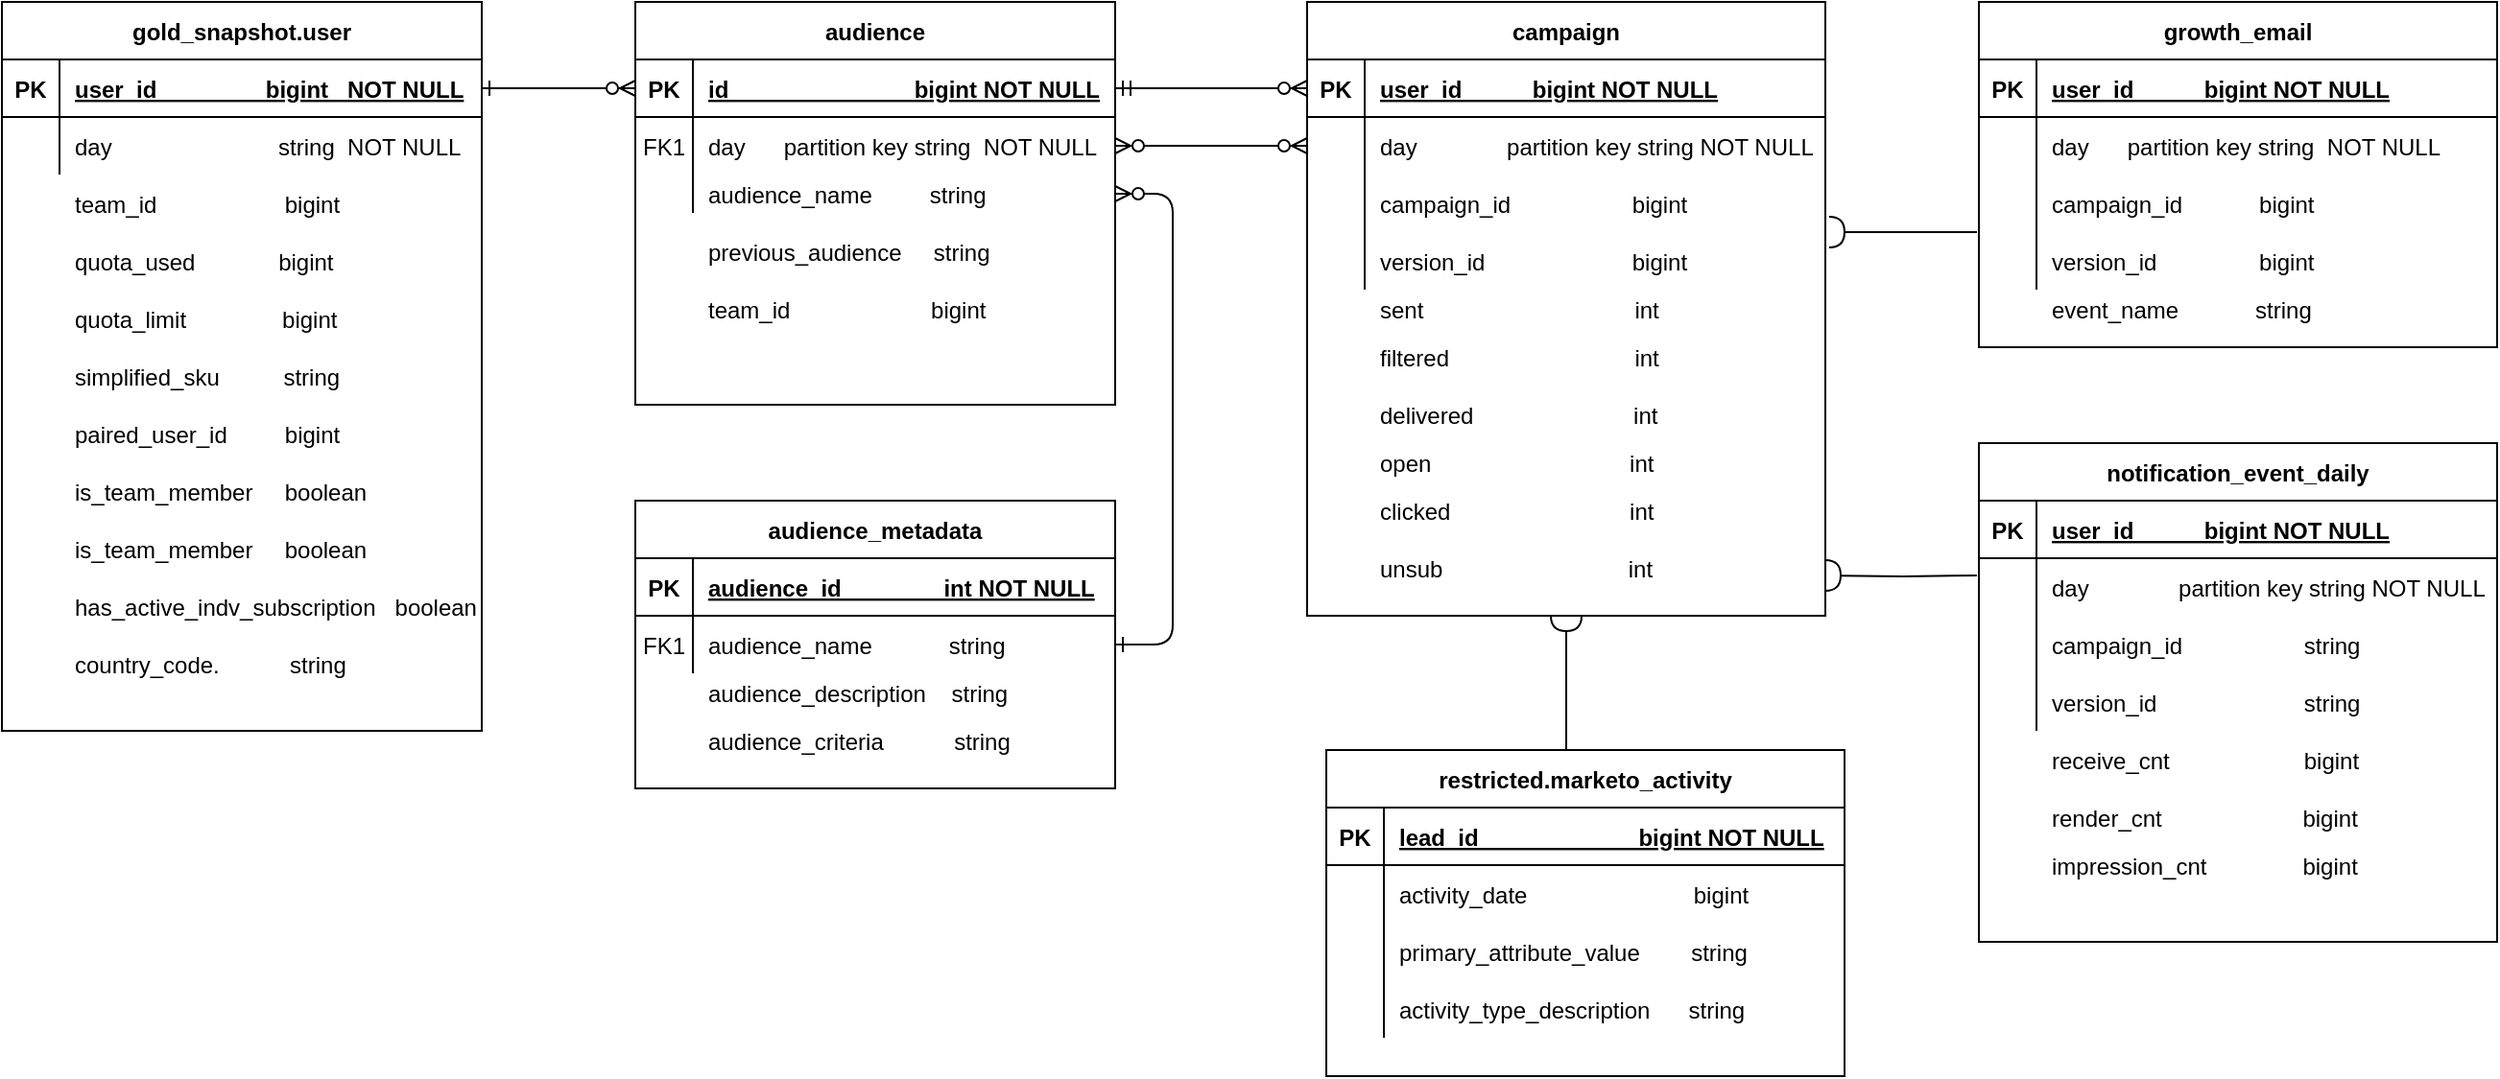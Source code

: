 <mxfile version="13.6.4" type="github">
  <diagram id="R2lEEEUBdFMjLlhIrx00" name="Page-1">
    <mxGraphModel dx="1077" dy="640" grid="1" gridSize="10" guides="1" tooltips="1" connect="1" arrows="1" fold="1" page="1" pageScale="1" pageWidth="1654" pageHeight="1169" math="0" shadow="0" extFonts="Permanent Marker^https://fonts.googleapis.com/css?family=Permanent+Marker">
      <root>
        <mxCell id="0" />
        <mxCell id="1" parent="0" />
        <mxCell id="C-vyLk0tnHw3VtMMgP7b-1" value="" style="edgeStyle=entityRelationEdgeStyle;endArrow=ERzeroToMany;startArrow=ERone;endFill=1;startFill=0;entryX=0;entryY=0.5;entryDx=0;entryDy=0;" parent="1" source="C-vyLk0tnHw3VtMMgP7b-24" target="C-vyLk0tnHw3VtMMgP7b-3" edge="1">
          <mxGeometry width="100" height="100" relative="1" as="geometry">
            <mxPoint x="340" y="720" as="sourcePoint" />
            <mxPoint x="440" y="620" as="targetPoint" />
          </mxGeometry>
        </mxCell>
        <mxCell id="C-vyLk0tnHw3VtMMgP7b-2" value="audience" style="shape=table;startSize=30;container=1;collapsible=1;childLayout=tableLayout;fixedRows=1;rowLines=0;fontStyle=1;align=center;resizeLast=1;" parent="1" vertex="1">
          <mxGeometry x="450" y="120" width="250" height="210" as="geometry" />
        </mxCell>
        <mxCell id="C-vyLk0tnHw3VtMMgP7b-3" value="" style="shape=partialRectangle;collapsible=0;dropTarget=0;pointerEvents=0;fillColor=none;points=[[0,0.5],[1,0.5]];portConstraint=eastwest;top=0;left=0;right=0;bottom=1;" parent="C-vyLk0tnHw3VtMMgP7b-2" vertex="1">
          <mxGeometry y="30" width="250" height="30" as="geometry" />
        </mxCell>
        <mxCell id="C-vyLk0tnHw3VtMMgP7b-4" value="PK" style="shape=partialRectangle;overflow=hidden;connectable=0;fillColor=none;top=0;left=0;bottom=0;right=0;fontStyle=1;" parent="C-vyLk0tnHw3VtMMgP7b-3" vertex="1">
          <mxGeometry width="30" height="30" as="geometry" />
        </mxCell>
        <mxCell id="C-vyLk0tnHw3VtMMgP7b-5" value="id                             bigint NOT NULL" style="shape=partialRectangle;overflow=hidden;connectable=0;fillColor=none;top=0;left=0;bottom=0;right=0;align=left;spacingLeft=6;fontStyle=5;" parent="C-vyLk0tnHw3VtMMgP7b-3" vertex="1">
          <mxGeometry x="30" width="220" height="30" as="geometry" />
        </mxCell>
        <mxCell id="C-vyLk0tnHw3VtMMgP7b-6" value="" style="shape=partialRectangle;collapsible=0;dropTarget=0;pointerEvents=0;fillColor=none;points=[[0,0.5],[1,0.5]];portConstraint=eastwest;top=0;left=0;right=0;bottom=0;" parent="C-vyLk0tnHw3VtMMgP7b-2" vertex="1">
          <mxGeometry y="60" width="250" height="30" as="geometry" />
        </mxCell>
        <mxCell id="C-vyLk0tnHw3VtMMgP7b-7" value="FK1" style="shape=partialRectangle;overflow=hidden;connectable=0;fillColor=none;top=0;left=0;bottom=0;right=0;" parent="C-vyLk0tnHw3VtMMgP7b-6" vertex="1">
          <mxGeometry width="30" height="30" as="geometry" />
        </mxCell>
        <mxCell id="C-vyLk0tnHw3VtMMgP7b-8" value="" style="shape=partialRectangle;overflow=hidden;connectable=0;fillColor=none;top=0;left=0;bottom=0;right=0;align=left;spacingLeft=6;" parent="C-vyLk0tnHw3VtMMgP7b-6" vertex="1">
          <mxGeometry x="30" width="220" height="30" as="geometry" />
        </mxCell>
        <mxCell id="C-vyLk0tnHw3VtMMgP7b-9" value="" style="shape=partialRectangle;collapsible=0;dropTarget=0;pointerEvents=0;fillColor=none;points=[[0,0.5],[1,0.5]];portConstraint=eastwest;top=0;left=0;right=0;bottom=0;" parent="C-vyLk0tnHw3VtMMgP7b-2" vertex="1">
          <mxGeometry y="90" width="250" height="20" as="geometry" />
        </mxCell>
        <mxCell id="C-vyLk0tnHw3VtMMgP7b-10" value="" style="shape=partialRectangle;overflow=hidden;connectable=0;fillColor=none;top=0;left=0;bottom=0;right=0;" parent="C-vyLk0tnHw3VtMMgP7b-9" vertex="1">
          <mxGeometry width="30" height="20" as="geometry" />
        </mxCell>
        <mxCell id="C-vyLk0tnHw3VtMMgP7b-11" value="audience_name         string" style="shape=partialRectangle;overflow=hidden;connectable=0;fillColor=none;top=0;left=0;bottom=0;right=0;align=left;spacingLeft=6;" parent="C-vyLk0tnHw3VtMMgP7b-9" vertex="1">
          <mxGeometry x="30" width="220" height="20" as="geometry" />
        </mxCell>
        <mxCell id="C-vyLk0tnHw3VtMMgP7b-23" value="gold_snapshot.user" style="shape=table;startSize=30;container=1;collapsible=1;childLayout=tableLayout;fixedRows=1;rowLines=0;fontStyle=1;align=center;resizeLast=1;" parent="1" vertex="1">
          <mxGeometry x="120" y="120" width="250" height="380" as="geometry" />
        </mxCell>
        <mxCell id="C-vyLk0tnHw3VtMMgP7b-24" value="" style="shape=partialRectangle;collapsible=0;dropTarget=0;pointerEvents=0;fillColor=none;points=[[0,0.5],[1,0.5]];portConstraint=eastwest;top=0;left=0;right=0;bottom=1;" parent="C-vyLk0tnHw3VtMMgP7b-23" vertex="1">
          <mxGeometry y="30" width="250" height="30" as="geometry" />
        </mxCell>
        <mxCell id="C-vyLk0tnHw3VtMMgP7b-25" value="PK" style="shape=partialRectangle;overflow=hidden;connectable=0;fillColor=none;top=0;left=0;bottom=0;right=0;fontStyle=1;" parent="C-vyLk0tnHw3VtMMgP7b-24" vertex="1">
          <mxGeometry width="30" height="30" as="geometry" />
        </mxCell>
        <mxCell id="C-vyLk0tnHw3VtMMgP7b-26" value="user_id                 bigint   NOT NULL" style="shape=partialRectangle;overflow=hidden;connectable=0;fillColor=none;top=0;left=0;bottom=0;right=0;align=left;spacingLeft=6;fontStyle=5;" parent="C-vyLk0tnHw3VtMMgP7b-24" vertex="1">
          <mxGeometry x="30" width="220" height="30" as="geometry" />
        </mxCell>
        <mxCell id="C-vyLk0tnHw3VtMMgP7b-27" value="" style="shape=partialRectangle;collapsible=0;dropTarget=0;pointerEvents=0;fillColor=none;points=[[0,0.5],[1,0.5]];portConstraint=eastwest;top=0;left=0;right=0;bottom=0;" parent="C-vyLk0tnHw3VtMMgP7b-23" vertex="1">
          <mxGeometry y="60" width="250" height="30" as="geometry" />
        </mxCell>
        <mxCell id="C-vyLk0tnHw3VtMMgP7b-28" value="" style="shape=partialRectangle;overflow=hidden;connectable=0;fillColor=none;top=0;left=0;bottom=0;right=0;" parent="C-vyLk0tnHw3VtMMgP7b-27" vertex="1">
          <mxGeometry width="30" height="30" as="geometry" />
        </mxCell>
        <mxCell id="C-vyLk0tnHw3VtMMgP7b-29" value="day                          string  NOT NULL" style="shape=partialRectangle;overflow=hidden;connectable=0;fillColor=none;top=0;left=0;bottom=0;right=0;align=left;spacingLeft=6;" parent="C-vyLk0tnHw3VtMMgP7b-27" vertex="1">
          <mxGeometry x="30" width="220" height="30" as="geometry" />
        </mxCell>
        <mxCell id="fZHdx7ZM3xfZUQqLPSBt-45" value="team_id                    bigint" style="shape=partialRectangle;overflow=hidden;connectable=0;fillColor=none;top=0;left=0;bottom=0;right=0;align=left;spacingLeft=6;" vertex="1" parent="1">
          <mxGeometry x="150" y="210" width="220" height="30" as="geometry" />
        </mxCell>
        <mxCell id="fZHdx7ZM3xfZUQqLPSBt-47" value="quota_limit               bigint" style="shape=partialRectangle;overflow=hidden;connectable=0;fillColor=none;top=0;left=0;bottom=0;right=0;align=left;spacingLeft=6;" vertex="1" parent="1">
          <mxGeometry x="150" y="270" width="220" height="30" as="geometry" />
        </mxCell>
        <mxCell id="fZHdx7ZM3xfZUQqLPSBt-48" value="quota_used             bigint" style="shape=partialRectangle;overflow=hidden;connectable=0;fillColor=none;top=0;left=0;bottom=0;right=0;align=left;spacingLeft=6;" vertex="1" parent="1">
          <mxGeometry x="150" y="240" width="220" height="30" as="geometry" />
        </mxCell>
        <mxCell id="fZHdx7ZM3xfZUQqLPSBt-49" value="simplified_sku          string" style="shape=partialRectangle;overflow=hidden;connectable=0;fillColor=none;top=0;left=0;bottom=0;right=0;align=left;spacingLeft=6;" vertex="1" parent="1">
          <mxGeometry x="150" y="300" width="220" height="30" as="geometry" />
        </mxCell>
        <mxCell id="fZHdx7ZM3xfZUQqLPSBt-50" value="paired_user_id         bigint" style="shape=partialRectangle;overflow=hidden;connectable=0;fillColor=none;top=0;left=0;bottom=0;right=0;align=left;spacingLeft=6;" vertex="1" parent="1">
          <mxGeometry x="150" y="330" width="220" height="30" as="geometry" />
        </mxCell>
        <mxCell id="fZHdx7ZM3xfZUQqLPSBt-51" value="is_team_member     boolean" style="shape=partialRectangle;overflow=hidden;connectable=0;fillColor=none;top=0;left=0;bottom=0;right=0;align=left;spacingLeft=6;" vertex="1" parent="1">
          <mxGeometry x="150" y="360" width="220" height="30" as="geometry" />
        </mxCell>
        <mxCell id="fZHdx7ZM3xfZUQqLPSBt-52" value="is_team_member     boolean" style="shape=partialRectangle;overflow=hidden;connectable=0;fillColor=none;top=0;left=0;bottom=0;right=0;align=left;spacingLeft=6;" vertex="1" parent="1">
          <mxGeometry x="150" y="390" width="220" height="30" as="geometry" />
        </mxCell>
        <mxCell id="fZHdx7ZM3xfZUQqLPSBt-53" value="has_active_indv_subscription   boolean" style="shape=partialRectangle;overflow=hidden;connectable=0;fillColor=none;top=0;left=0;bottom=0;right=0;align=left;spacingLeft=6;" vertex="1" parent="1">
          <mxGeometry x="150" y="420" width="220" height="30" as="geometry" />
        </mxCell>
        <mxCell id="fZHdx7ZM3xfZUQqLPSBt-55" value="country_code.           string" style="shape=partialRectangle;overflow=hidden;connectable=0;fillColor=none;top=0;left=0;bottom=0;right=0;align=left;spacingLeft=6;" vertex="1" parent="1">
          <mxGeometry x="150" y="450" width="220" height="30" as="geometry" />
        </mxCell>
        <mxCell id="fZHdx7ZM3xfZUQqLPSBt-58" value="day      partition key string  NOT NULL" style="shape=partialRectangle;overflow=hidden;connectable=0;fillColor=none;top=0;left=0;bottom=0;right=0;align=left;spacingLeft=6;" vertex="1" parent="1">
          <mxGeometry x="480" y="180" width="220" height="30" as="geometry" />
        </mxCell>
        <mxCell id="fZHdx7ZM3xfZUQqLPSBt-59" value="previous_audience     string" style="shape=partialRectangle;overflow=hidden;connectable=0;fillColor=none;top=0;left=0;bottom=0;right=0;align=left;spacingLeft=6;" vertex="1" parent="1">
          <mxGeometry x="480" y="240" width="220" height="20" as="geometry" />
        </mxCell>
        <mxCell id="fZHdx7ZM3xfZUQqLPSBt-60" value="team_id                      bigint" style="shape=partialRectangle;overflow=hidden;connectable=0;fillColor=none;top=0;left=0;bottom=0;right=0;align=left;spacingLeft=6;" vertex="1" parent="1">
          <mxGeometry x="480" y="265" width="220" height="30" as="geometry" />
        </mxCell>
        <mxCell id="fZHdx7ZM3xfZUQqLPSBt-61" value="audience_description    string" style="shape=partialRectangle;overflow=hidden;connectable=0;fillColor=none;top=0;left=0;bottom=0;right=0;align=left;spacingLeft=6;" vertex="1" parent="1">
          <mxGeometry x="480" y="470" width="220" height="20" as="geometry" />
        </mxCell>
        <mxCell id="fZHdx7ZM3xfZUQqLPSBt-62" value="audience_criteria           string" style="shape=partialRectangle;overflow=hidden;connectable=0;fillColor=none;top=0;left=0;bottom=0;right=0;align=left;spacingLeft=6;" vertex="1" parent="1">
          <mxGeometry x="480" y="490" width="220" height="30" as="geometry" />
        </mxCell>
        <mxCell id="fZHdx7ZM3xfZUQqLPSBt-64" value="" style="edgeStyle=entityRelationEdgeStyle;fontSize=12;html=1;endArrow=ERone;startArrow=ERzeroToMany;exitX=1;exitY=0.5;exitDx=0;exitDy=0;endFill=0;" edge="1" parent="1" source="C-vyLk0tnHw3VtMMgP7b-9" target="C-vyLk0tnHw3VtMMgP7b-20">
          <mxGeometry width="100" height="100" relative="1" as="geometry">
            <mxPoint x="700" y="250" as="sourcePoint" />
            <mxPoint x="760" y="390" as="targetPoint" />
          </mxGeometry>
        </mxCell>
        <mxCell id="C-vyLk0tnHw3VtMMgP7b-13" value="audience_metadata" style="shape=table;startSize=30;container=1;collapsible=1;childLayout=tableLayout;fixedRows=1;rowLines=0;fontStyle=1;align=center;resizeLast=1;" parent="1" vertex="1">
          <mxGeometry x="450" y="380" width="250" height="150" as="geometry" />
        </mxCell>
        <mxCell id="C-vyLk0tnHw3VtMMgP7b-14" value="" style="shape=partialRectangle;collapsible=0;dropTarget=0;pointerEvents=0;fillColor=none;points=[[0,0.5],[1,0.5]];portConstraint=eastwest;top=0;left=0;right=0;bottom=1;" parent="C-vyLk0tnHw3VtMMgP7b-13" vertex="1">
          <mxGeometry y="30" width="250" height="30" as="geometry" />
        </mxCell>
        <mxCell id="C-vyLk0tnHw3VtMMgP7b-15" value="PK" style="shape=partialRectangle;overflow=hidden;connectable=0;fillColor=none;top=0;left=0;bottom=0;right=0;fontStyle=1;" parent="C-vyLk0tnHw3VtMMgP7b-14" vertex="1">
          <mxGeometry width="30" height="30" as="geometry" />
        </mxCell>
        <mxCell id="C-vyLk0tnHw3VtMMgP7b-16" value="audience_id                int NOT NULL " style="shape=partialRectangle;overflow=hidden;connectable=0;fillColor=none;top=0;left=0;bottom=0;right=0;align=left;spacingLeft=6;fontStyle=5;" parent="C-vyLk0tnHw3VtMMgP7b-14" vertex="1">
          <mxGeometry x="30" width="220" height="30" as="geometry" />
        </mxCell>
        <mxCell id="C-vyLk0tnHw3VtMMgP7b-20" value="" style="shape=partialRectangle;collapsible=0;dropTarget=0;pointerEvents=0;fillColor=none;points=[[0,0.5],[1,0.5]];portConstraint=eastwest;top=0;left=0;right=0;bottom=0;" parent="C-vyLk0tnHw3VtMMgP7b-13" vertex="1">
          <mxGeometry y="60" width="250" height="30" as="geometry" />
        </mxCell>
        <mxCell id="C-vyLk0tnHw3VtMMgP7b-21" value="FK1" style="shape=partialRectangle;overflow=hidden;connectable=0;fillColor=none;top=0;left=0;bottom=0;right=0;" parent="C-vyLk0tnHw3VtMMgP7b-20" vertex="1">
          <mxGeometry width="30" height="30" as="geometry" />
        </mxCell>
        <mxCell id="C-vyLk0tnHw3VtMMgP7b-22" value="audience_name            string" style="shape=partialRectangle;overflow=hidden;connectable=0;fillColor=none;top=0;left=0;bottom=0;right=0;align=left;spacingLeft=6;" parent="C-vyLk0tnHw3VtMMgP7b-20" vertex="1">
          <mxGeometry x="30" width="220" height="30" as="geometry" />
        </mxCell>
        <mxCell id="fZHdx7ZM3xfZUQqLPSBt-66" value="day      partition key string  NOT NULL" style="shape=partialRectangle;overflow=hidden;connectable=0;fillColor=none;top=0;left=0;bottom=0;right=0;align=left;spacingLeft=6;" vertex="1" parent="1">
          <mxGeometry x="1180" y="180" width="220" height="30" as="geometry" />
        </mxCell>
        <mxCell id="fZHdx7ZM3xfZUQqLPSBt-68" value="event_name            string" style="shape=partialRectangle;overflow=hidden;connectable=0;fillColor=none;top=0;left=0;bottom=0;right=0;align=left;spacingLeft=6;" vertex="1" parent="1">
          <mxGeometry x="1180" y="265" width="220" height="30" as="geometry" />
        </mxCell>
        <mxCell id="fZHdx7ZM3xfZUQqLPSBt-128" style="edgeStyle=orthogonalEdgeStyle;rounded=0;orthogonalLoop=1;jettySize=auto;html=1;endArrow=none;endFill=0;startArrow=halfCircle;startFill=0;" edge="1" parent="1">
          <mxGeometry relative="1" as="geometry">
            <mxPoint x="1072" y="240" as="sourcePoint" />
            <mxPoint x="1149" y="240" as="targetPoint" />
          </mxGeometry>
        </mxCell>
        <mxCell id="fZHdx7ZM3xfZUQqLPSBt-2" value="growth_email" style="shape=table;startSize=30;container=1;collapsible=1;childLayout=tableLayout;fixedRows=1;rowLines=0;fontStyle=1;align=center;resizeLast=1;" vertex="1" parent="1">
          <mxGeometry x="1150" y="120" width="270" height="180" as="geometry" />
        </mxCell>
        <mxCell id="fZHdx7ZM3xfZUQqLPSBt-3" value="" style="shape=partialRectangle;collapsible=0;dropTarget=0;pointerEvents=0;fillColor=none;top=0;left=0;bottom=1;right=0;points=[[0,0.5],[1,0.5]];portConstraint=eastwest;" vertex="1" parent="fZHdx7ZM3xfZUQqLPSBt-2">
          <mxGeometry y="30" width="270" height="30" as="geometry" />
        </mxCell>
        <mxCell id="fZHdx7ZM3xfZUQqLPSBt-4" value="PK" style="shape=partialRectangle;connectable=0;fillColor=none;top=0;left=0;bottom=0;right=0;fontStyle=1;overflow=hidden;" vertex="1" parent="fZHdx7ZM3xfZUQqLPSBt-3">
          <mxGeometry width="30" height="30" as="geometry" />
        </mxCell>
        <mxCell id="fZHdx7ZM3xfZUQqLPSBt-5" value="user_id           bigint NOT NULL" style="shape=partialRectangle;connectable=0;fillColor=none;top=0;left=0;bottom=0;right=0;align=left;spacingLeft=6;fontStyle=5;overflow=hidden;" vertex="1" parent="fZHdx7ZM3xfZUQqLPSBt-3">
          <mxGeometry x="30" width="240" height="30" as="geometry" />
        </mxCell>
        <mxCell id="fZHdx7ZM3xfZUQqLPSBt-9" value="" style="shape=partialRectangle;collapsible=0;dropTarget=0;pointerEvents=0;fillColor=none;top=0;left=0;bottom=0;right=0;points=[[0,0.5],[1,0.5]];portConstraint=eastwest;" vertex="1" parent="fZHdx7ZM3xfZUQqLPSBt-2">
          <mxGeometry y="60" width="270" height="30" as="geometry" />
        </mxCell>
        <mxCell id="fZHdx7ZM3xfZUQqLPSBt-10" value="" style="shape=partialRectangle;connectable=0;fillColor=none;top=0;left=0;bottom=0;right=0;editable=1;overflow=hidden;" vertex="1" parent="fZHdx7ZM3xfZUQqLPSBt-9">
          <mxGeometry width="30" height="30" as="geometry" />
        </mxCell>
        <mxCell id="fZHdx7ZM3xfZUQqLPSBt-11" value="" style="shape=partialRectangle;connectable=0;fillColor=none;top=0;left=0;bottom=0;right=0;align=left;spacingLeft=6;overflow=hidden;" vertex="1" parent="fZHdx7ZM3xfZUQqLPSBt-9">
          <mxGeometry x="30" width="240" height="30" as="geometry" />
        </mxCell>
        <mxCell id="fZHdx7ZM3xfZUQqLPSBt-12" value="" style="shape=partialRectangle;collapsible=0;dropTarget=0;pointerEvents=0;fillColor=none;top=0;left=0;bottom=0;right=0;points=[[0,0.5],[1,0.5]];portConstraint=eastwest;" vertex="1" parent="fZHdx7ZM3xfZUQqLPSBt-2">
          <mxGeometry y="90" width="270" height="30" as="geometry" />
        </mxCell>
        <mxCell id="fZHdx7ZM3xfZUQqLPSBt-13" value="" style="shape=partialRectangle;connectable=0;fillColor=none;top=0;left=0;bottom=0;right=0;editable=1;overflow=hidden;" vertex="1" parent="fZHdx7ZM3xfZUQqLPSBt-12">
          <mxGeometry width="30" height="30" as="geometry" />
        </mxCell>
        <mxCell id="fZHdx7ZM3xfZUQqLPSBt-14" value="campaign_id            bigint" style="shape=partialRectangle;connectable=0;fillColor=none;top=0;left=0;bottom=0;right=0;align=left;spacingLeft=6;overflow=hidden;" vertex="1" parent="fZHdx7ZM3xfZUQqLPSBt-12">
          <mxGeometry x="30" width="240" height="30" as="geometry" />
        </mxCell>
        <mxCell id="fZHdx7ZM3xfZUQqLPSBt-6" value="" style="shape=partialRectangle;collapsible=0;dropTarget=0;pointerEvents=0;fillColor=none;top=0;left=0;bottom=0;right=0;points=[[0,0.5],[1,0.5]];portConstraint=eastwest;" vertex="1" parent="fZHdx7ZM3xfZUQqLPSBt-2">
          <mxGeometry y="120" width="270" height="30" as="geometry" />
        </mxCell>
        <mxCell id="fZHdx7ZM3xfZUQqLPSBt-7" value="" style="shape=partialRectangle;connectable=0;fillColor=none;top=0;left=0;bottom=0;right=0;editable=1;overflow=hidden;" vertex="1" parent="fZHdx7ZM3xfZUQqLPSBt-6">
          <mxGeometry width="30" height="30" as="geometry" />
        </mxCell>
        <mxCell id="fZHdx7ZM3xfZUQqLPSBt-8" value="version_id                bigint" style="shape=partialRectangle;connectable=0;fillColor=none;top=0;left=0;bottom=0;right=0;align=left;spacingLeft=6;overflow=hidden;" vertex="1" parent="fZHdx7ZM3xfZUQqLPSBt-6">
          <mxGeometry x="30" width="240" height="30" as="geometry" />
        </mxCell>
        <mxCell id="fZHdx7ZM3xfZUQqLPSBt-131" style="edgeStyle=orthogonalEdgeStyle;rounded=0;orthogonalLoop=1;jettySize=auto;html=1;entryX=0.463;entryY=0;entryDx=0;entryDy=0;entryPerimeter=0;startArrow=halfCircle;startFill=0;endArrow=none;endFill=0;" edge="1" parent="1" source="fZHdx7ZM3xfZUQqLPSBt-74" target="fZHdx7ZM3xfZUQqLPSBt-15">
          <mxGeometry relative="1" as="geometry" />
        </mxCell>
        <mxCell id="fZHdx7ZM3xfZUQqLPSBt-74" value="campaign" style="shape=table;startSize=30;container=1;collapsible=1;childLayout=tableLayout;fixedRows=1;rowLines=0;fontStyle=1;align=center;resizeLast=1;" vertex="1" parent="1">
          <mxGeometry x="800" y="120" width="270" height="320" as="geometry" />
        </mxCell>
        <mxCell id="fZHdx7ZM3xfZUQqLPSBt-75" value="" style="shape=partialRectangle;collapsible=0;dropTarget=0;pointerEvents=0;fillColor=none;top=0;left=0;bottom=1;right=0;points=[[0,0.5],[1,0.5]];portConstraint=eastwest;" vertex="1" parent="fZHdx7ZM3xfZUQqLPSBt-74">
          <mxGeometry y="30" width="270" height="30" as="geometry" />
        </mxCell>
        <mxCell id="fZHdx7ZM3xfZUQqLPSBt-76" value="PK" style="shape=partialRectangle;connectable=0;fillColor=none;top=0;left=0;bottom=0;right=0;fontStyle=1;overflow=hidden;" vertex="1" parent="fZHdx7ZM3xfZUQqLPSBt-75">
          <mxGeometry width="30" height="30" as="geometry" />
        </mxCell>
        <mxCell id="fZHdx7ZM3xfZUQqLPSBt-77" value="user_id           bigint NOT NULL" style="shape=partialRectangle;connectable=0;fillColor=none;top=0;left=0;bottom=0;right=0;align=left;spacingLeft=6;fontStyle=5;overflow=hidden;" vertex="1" parent="fZHdx7ZM3xfZUQqLPSBt-75">
          <mxGeometry x="30" width="240" height="30" as="geometry" />
        </mxCell>
        <mxCell id="fZHdx7ZM3xfZUQqLPSBt-78" value="" style="shape=partialRectangle;collapsible=0;dropTarget=0;pointerEvents=0;fillColor=none;top=0;left=0;bottom=0;right=0;points=[[0,0.5],[1,0.5]];portConstraint=eastwest;" vertex="1" parent="fZHdx7ZM3xfZUQqLPSBt-74">
          <mxGeometry y="60" width="270" height="30" as="geometry" />
        </mxCell>
        <mxCell id="fZHdx7ZM3xfZUQqLPSBt-79" value="" style="shape=partialRectangle;connectable=0;fillColor=none;top=0;left=0;bottom=0;right=0;editable=1;overflow=hidden;" vertex="1" parent="fZHdx7ZM3xfZUQqLPSBt-78">
          <mxGeometry width="30" height="30" as="geometry" />
        </mxCell>
        <mxCell id="fZHdx7ZM3xfZUQqLPSBt-80" value="" style="shape=partialRectangle;connectable=0;fillColor=none;top=0;left=0;bottom=0;right=0;align=left;spacingLeft=6;overflow=hidden;" vertex="1" parent="fZHdx7ZM3xfZUQqLPSBt-78">
          <mxGeometry x="30" width="240" height="30" as="geometry" />
        </mxCell>
        <mxCell id="fZHdx7ZM3xfZUQqLPSBt-81" value="" style="shape=partialRectangle;collapsible=0;dropTarget=0;pointerEvents=0;fillColor=none;top=0;left=0;bottom=0;right=0;points=[[0,0.5],[1,0.5]];portConstraint=eastwest;" vertex="1" parent="fZHdx7ZM3xfZUQqLPSBt-74">
          <mxGeometry y="90" width="270" height="30" as="geometry" />
        </mxCell>
        <mxCell id="fZHdx7ZM3xfZUQqLPSBt-82" value="" style="shape=partialRectangle;connectable=0;fillColor=none;top=0;left=0;bottom=0;right=0;editable=1;overflow=hidden;" vertex="1" parent="fZHdx7ZM3xfZUQqLPSBt-81">
          <mxGeometry width="30" height="30" as="geometry" />
        </mxCell>
        <mxCell id="fZHdx7ZM3xfZUQqLPSBt-83" value="campaign_id                   bigint" style="shape=partialRectangle;connectable=0;fillColor=none;top=0;left=0;bottom=0;right=0;align=left;spacingLeft=6;overflow=hidden;" vertex="1" parent="fZHdx7ZM3xfZUQqLPSBt-81">
          <mxGeometry x="30" width="240" height="30" as="geometry" />
        </mxCell>
        <mxCell id="fZHdx7ZM3xfZUQqLPSBt-84" value="" style="shape=partialRectangle;collapsible=0;dropTarget=0;pointerEvents=0;fillColor=none;top=0;left=0;bottom=0;right=0;points=[[0,0.5],[1,0.5]];portConstraint=eastwest;" vertex="1" parent="fZHdx7ZM3xfZUQqLPSBt-74">
          <mxGeometry y="120" width="270" height="30" as="geometry" />
        </mxCell>
        <mxCell id="fZHdx7ZM3xfZUQqLPSBt-85" value="" style="shape=partialRectangle;connectable=0;fillColor=none;top=0;left=0;bottom=0;right=0;editable=1;overflow=hidden;" vertex="1" parent="fZHdx7ZM3xfZUQqLPSBt-84">
          <mxGeometry width="30" height="30" as="geometry" />
        </mxCell>
        <mxCell id="fZHdx7ZM3xfZUQqLPSBt-86" value="version_id                       bigint" style="shape=partialRectangle;connectable=0;fillColor=none;top=0;left=0;bottom=0;right=0;align=left;spacingLeft=6;overflow=hidden;" vertex="1" parent="fZHdx7ZM3xfZUQqLPSBt-84">
          <mxGeometry x="30" width="240" height="30" as="geometry" />
        </mxCell>
        <mxCell id="fZHdx7ZM3xfZUQqLPSBt-100" value="day              partition key string NOT NULL" style="shape=partialRectangle;connectable=0;fillColor=none;top=0;left=0;bottom=0;right=0;align=left;spacingLeft=6;overflow=hidden;" vertex="1" parent="1">
          <mxGeometry x="830" y="180" width="240" height="30" as="geometry" />
        </mxCell>
        <mxCell id="fZHdx7ZM3xfZUQqLPSBt-101" value="sent                                 int" style="shape=partialRectangle;connectable=0;fillColor=none;top=0;left=0;bottom=0;right=0;align=left;spacingLeft=6;overflow=hidden;" vertex="1" parent="1">
          <mxGeometry x="830" y="265" width="240" height="30" as="geometry" />
        </mxCell>
        <mxCell id="fZHdx7ZM3xfZUQqLPSBt-102" value="filtered                             int" style="shape=partialRectangle;connectable=0;fillColor=none;top=0;left=0;bottom=0;right=0;align=left;spacingLeft=6;overflow=hidden;" vertex="1" parent="1">
          <mxGeometry x="830" y="290" width="240" height="30" as="geometry" />
        </mxCell>
        <mxCell id="fZHdx7ZM3xfZUQqLPSBt-103" value="delivered                         int" style="shape=partialRectangle;connectable=0;fillColor=none;top=0;left=0;bottom=0;right=0;align=left;spacingLeft=6;overflow=hidden;" vertex="1" parent="1">
          <mxGeometry x="830" y="320" width="240" height="30" as="geometry" />
        </mxCell>
        <mxCell id="fZHdx7ZM3xfZUQqLPSBt-104" value="open                               int" style="shape=partialRectangle;connectable=0;fillColor=none;top=0;left=0;bottom=0;right=0;align=left;spacingLeft=6;overflow=hidden;" vertex="1" parent="1">
          <mxGeometry x="830" y="345" width="240" height="30" as="geometry" />
        </mxCell>
        <mxCell id="fZHdx7ZM3xfZUQqLPSBt-106" value="" style="edgeStyle=entityRelationEdgeStyle;fontSize=12;html=1;endArrow=ERzeroToMany;startArrow=ERmandOne;exitX=1;exitY=0.5;exitDx=0;exitDy=0;entryX=0;entryY=0.5;entryDx=0;entryDy=0;" edge="1" parent="1" source="C-vyLk0tnHw3VtMMgP7b-3" target="fZHdx7ZM3xfZUQqLPSBt-75">
          <mxGeometry width="100" height="100" relative="1" as="geometry">
            <mxPoint x="910" y="320" as="sourcePoint" />
            <mxPoint x="1010" y="220" as="targetPoint" />
          </mxGeometry>
        </mxCell>
        <mxCell id="fZHdx7ZM3xfZUQqLPSBt-108" value="" style="edgeStyle=entityRelationEdgeStyle;fontSize=12;html=1;endArrow=ERzeroToMany;endFill=1;startArrow=ERzeroToMany;entryX=0;entryY=0.5;entryDx=0;entryDy=0;" edge="1" parent="1" target="fZHdx7ZM3xfZUQqLPSBt-78">
          <mxGeometry width="100" height="100" relative="1" as="geometry">
            <mxPoint x="700" y="195" as="sourcePoint" />
            <mxPoint x="1010" y="220" as="targetPoint" />
          </mxGeometry>
        </mxCell>
        <mxCell id="fZHdx7ZM3xfZUQqLPSBt-109" value="clicked                            int" style="shape=partialRectangle;connectable=0;fillColor=none;top=0;left=0;bottom=0;right=0;align=left;spacingLeft=6;overflow=hidden;" vertex="1" parent="1">
          <mxGeometry x="830" y="370" width="240" height="30" as="geometry" />
        </mxCell>
        <mxCell id="fZHdx7ZM3xfZUQqLPSBt-110" value="unsub                             int" style="shape=partialRectangle;connectable=0;fillColor=none;top=0;left=0;bottom=0;right=0;align=left;spacingLeft=6;overflow=hidden;" vertex="1" parent="1">
          <mxGeometry x="830" y="400" width="240" height="30" as="geometry" />
        </mxCell>
        <mxCell id="fZHdx7ZM3xfZUQqLPSBt-111" value="notification_event_daily" style="shape=table;startSize=30;container=1;collapsible=1;childLayout=tableLayout;fixedRows=1;rowLines=0;fontStyle=1;align=center;resizeLast=1;" vertex="1" parent="1">
          <mxGeometry x="1150" y="350" width="270" height="260" as="geometry" />
        </mxCell>
        <mxCell id="fZHdx7ZM3xfZUQqLPSBt-112" value="" style="shape=partialRectangle;collapsible=0;dropTarget=0;pointerEvents=0;fillColor=none;top=0;left=0;bottom=1;right=0;points=[[0,0.5],[1,0.5]];portConstraint=eastwest;" vertex="1" parent="fZHdx7ZM3xfZUQqLPSBt-111">
          <mxGeometry y="30" width="270" height="30" as="geometry" />
        </mxCell>
        <mxCell id="fZHdx7ZM3xfZUQqLPSBt-113" value="PK" style="shape=partialRectangle;connectable=0;fillColor=none;top=0;left=0;bottom=0;right=0;fontStyle=1;overflow=hidden;" vertex="1" parent="fZHdx7ZM3xfZUQqLPSBt-112">
          <mxGeometry width="30" height="30" as="geometry" />
        </mxCell>
        <mxCell id="fZHdx7ZM3xfZUQqLPSBt-114" value="user_id           bigint NOT NULL" style="shape=partialRectangle;connectable=0;fillColor=none;top=0;left=0;bottom=0;right=0;align=left;spacingLeft=6;fontStyle=5;overflow=hidden;" vertex="1" parent="fZHdx7ZM3xfZUQqLPSBt-112">
          <mxGeometry x="30" width="240" height="30" as="geometry" />
        </mxCell>
        <mxCell id="fZHdx7ZM3xfZUQqLPSBt-115" value="" style="shape=partialRectangle;collapsible=0;dropTarget=0;pointerEvents=0;fillColor=none;top=0;left=0;bottom=0;right=0;points=[[0,0.5],[1,0.5]];portConstraint=eastwest;" vertex="1" parent="fZHdx7ZM3xfZUQqLPSBt-111">
          <mxGeometry y="60" width="270" height="30" as="geometry" />
        </mxCell>
        <mxCell id="fZHdx7ZM3xfZUQqLPSBt-116" value="" style="shape=partialRectangle;connectable=0;fillColor=none;top=0;left=0;bottom=0;right=0;editable=1;overflow=hidden;" vertex="1" parent="fZHdx7ZM3xfZUQqLPSBt-115">
          <mxGeometry width="30" height="30" as="geometry" />
        </mxCell>
        <mxCell id="fZHdx7ZM3xfZUQqLPSBt-117" value="day              partition key string NOT NULL" style="shape=partialRectangle;connectable=0;fillColor=none;top=0;left=0;bottom=0;right=0;align=left;spacingLeft=6;overflow=hidden;" vertex="1" parent="fZHdx7ZM3xfZUQqLPSBt-115">
          <mxGeometry x="30" width="240" height="30" as="geometry" />
        </mxCell>
        <mxCell id="fZHdx7ZM3xfZUQqLPSBt-118" value="" style="shape=partialRectangle;collapsible=0;dropTarget=0;pointerEvents=0;fillColor=none;top=0;left=0;bottom=0;right=0;points=[[0,0.5],[1,0.5]];portConstraint=eastwest;" vertex="1" parent="fZHdx7ZM3xfZUQqLPSBt-111">
          <mxGeometry y="90" width="270" height="30" as="geometry" />
        </mxCell>
        <mxCell id="fZHdx7ZM3xfZUQqLPSBt-119" value="" style="shape=partialRectangle;connectable=0;fillColor=none;top=0;left=0;bottom=0;right=0;editable=1;overflow=hidden;" vertex="1" parent="fZHdx7ZM3xfZUQqLPSBt-118">
          <mxGeometry width="30" height="30" as="geometry" />
        </mxCell>
        <mxCell id="fZHdx7ZM3xfZUQqLPSBt-120" value="campaign_id                   string" style="shape=partialRectangle;connectable=0;fillColor=none;top=0;left=0;bottom=0;right=0;align=left;spacingLeft=6;overflow=hidden;" vertex="1" parent="fZHdx7ZM3xfZUQqLPSBt-118">
          <mxGeometry x="30" width="240" height="30" as="geometry" />
        </mxCell>
        <mxCell id="fZHdx7ZM3xfZUQqLPSBt-121" value="" style="shape=partialRectangle;collapsible=0;dropTarget=0;pointerEvents=0;fillColor=none;top=0;left=0;bottom=0;right=0;points=[[0,0.5],[1,0.5]];portConstraint=eastwest;" vertex="1" parent="fZHdx7ZM3xfZUQqLPSBt-111">
          <mxGeometry y="120" width="270" height="30" as="geometry" />
        </mxCell>
        <mxCell id="fZHdx7ZM3xfZUQqLPSBt-122" value="" style="shape=partialRectangle;connectable=0;fillColor=none;top=0;left=0;bottom=0;right=0;editable=1;overflow=hidden;" vertex="1" parent="fZHdx7ZM3xfZUQqLPSBt-121">
          <mxGeometry width="30" height="30" as="geometry" />
        </mxCell>
        <mxCell id="fZHdx7ZM3xfZUQqLPSBt-123" value="version_id                       string" style="shape=partialRectangle;connectable=0;fillColor=none;top=0;left=0;bottom=0;right=0;align=left;spacingLeft=6;overflow=hidden;" vertex="1" parent="fZHdx7ZM3xfZUQqLPSBt-121">
          <mxGeometry x="30" width="240" height="30" as="geometry" />
        </mxCell>
        <mxCell id="fZHdx7ZM3xfZUQqLPSBt-124" value="receive_cnt                     bigint" style="shape=partialRectangle;connectable=0;fillColor=none;top=0;left=0;bottom=0;right=0;align=left;spacingLeft=6;overflow=hidden;" vertex="1" parent="1">
          <mxGeometry x="1180" y="500" width="240" height="30" as="geometry" />
        </mxCell>
        <mxCell id="fZHdx7ZM3xfZUQqLPSBt-126" value="render_cnt                      bigint" style="shape=partialRectangle;connectable=0;fillColor=none;top=0;left=0;bottom=0;right=0;align=left;spacingLeft=6;overflow=hidden;" vertex="1" parent="1">
          <mxGeometry x="1180" y="530" width="240" height="30" as="geometry" />
        </mxCell>
        <mxCell id="fZHdx7ZM3xfZUQqLPSBt-127" value="impression_cnt               bigint" style="shape=partialRectangle;connectable=0;fillColor=none;top=0;left=0;bottom=0;right=0;align=left;spacingLeft=6;overflow=hidden;" vertex="1" parent="1">
          <mxGeometry x="1180" y="555" width="240" height="30" as="geometry" />
        </mxCell>
        <mxCell id="fZHdx7ZM3xfZUQqLPSBt-129" style="edgeStyle=orthogonalEdgeStyle;rounded=0;orthogonalLoop=1;jettySize=auto;html=1;entryX=-0.004;entryY=0.3;entryDx=0;entryDy=0;endArrow=none;endFill=0;startArrow=halfCircle;startFill=0;entryPerimeter=0;" edge="1" parent="1" target="fZHdx7ZM3xfZUQqLPSBt-115">
          <mxGeometry relative="1" as="geometry">
            <mxPoint x="1070" y="419" as="sourcePoint" />
            <mxPoint x="1295" y="360" as="targetPoint" />
          </mxGeometry>
        </mxCell>
        <mxCell id="fZHdx7ZM3xfZUQqLPSBt-15" value="restricted.marketo_activity" style="shape=table;startSize=30;container=1;collapsible=1;childLayout=tableLayout;fixedRows=1;rowLines=0;fontStyle=1;align=center;resizeLast=1;" vertex="1" parent="1">
          <mxGeometry x="810" y="510" width="270" height="170" as="geometry" />
        </mxCell>
        <mxCell id="fZHdx7ZM3xfZUQqLPSBt-16" value="" style="shape=partialRectangle;collapsible=0;dropTarget=0;pointerEvents=0;fillColor=none;top=0;left=0;bottom=1;right=0;points=[[0,0.5],[1,0.5]];portConstraint=eastwest;" vertex="1" parent="fZHdx7ZM3xfZUQqLPSBt-15">
          <mxGeometry y="30" width="270" height="30" as="geometry" />
        </mxCell>
        <mxCell id="fZHdx7ZM3xfZUQqLPSBt-17" value="PK" style="shape=partialRectangle;connectable=0;fillColor=none;top=0;left=0;bottom=0;right=0;fontStyle=1;overflow=hidden;" vertex="1" parent="fZHdx7ZM3xfZUQqLPSBt-16">
          <mxGeometry width="30" height="30" as="geometry" />
        </mxCell>
        <mxCell id="fZHdx7ZM3xfZUQqLPSBt-18" value="lead_id                         bigint NOT NULL" style="shape=partialRectangle;connectable=0;fillColor=none;top=0;left=0;bottom=0;right=0;align=left;spacingLeft=6;fontStyle=5;overflow=hidden;" vertex="1" parent="fZHdx7ZM3xfZUQqLPSBt-16">
          <mxGeometry x="30" width="240" height="30" as="geometry" />
        </mxCell>
        <mxCell id="fZHdx7ZM3xfZUQqLPSBt-19" value="" style="shape=partialRectangle;collapsible=0;dropTarget=0;pointerEvents=0;fillColor=none;top=0;left=0;bottom=0;right=0;points=[[0,0.5],[1,0.5]];portConstraint=eastwest;" vertex="1" parent="fZHdx7ZM3xfZUQqLPSBt-15">
          <mxGeometry y="60" width="270" height="30" as="geometry" />
        </mxCell>
        <mxCell id="fZHdx7ZM3xfZUQqLPSBt-20" value="" style="shape=partialRectangle;connectable=0;fillColor=none;top=0;left=0;bottom=0;right=0;editable=1;overflow=hidden;" vertex="1" parent="fZHdx7ZM3xfZUQqLPSBt-19">
          <mxGeometry width="30" height="30" as="geometry" />
        </mxCell>
        <mxCell id="fZHdx7ZM3xfZUQqLPSBt-21" value="activity_date                          bigint" style="shape=partialRectangle;connectable=0;fillColor=none;top=0;left=0;bottom=0;right=0;align=left;spacingLeft=6;overflow=hidden;" vertex="1" parent="fZHdx7ZM3xfZUQqLPSBt-19">
          <mxGeometry x="30" width="240" height="30" as="geometry" />
        </mxCell>
        <mxCell id="fZHdx7ZM3xfZUQqLPSBt-22" value="" style="shape=partialRectangle;collapsible=0;dropTarget=0;pointerEvents=0;fillColor=none;top=0;left=0;bottom=0;right=0;points=[[0,0.5],[1,0.5]];portConstraint=eastwest;" vertex="1" parent="fZHdx7ZM3xfZUQqLPSBt-15">
          <mxGeometry y="90" width="270" height="30" as="geometry" />
        </mxCell>
        <mxCell id="fZHdx7ZM3xfZUQqLPSBt-23" value="" style="shape=partialRectangle;connectable=0;fillColor=none;top=0;left=0;bottom=0;right=0;editable=1;overflow=hidden;" vertex="1" parent="fZHdx7ZM3xfZUQqLPSBt-22">
          <mxGeometry width="30" height="30" as="geometry" />
        </mxCell>
        <mxCell id="fZHdx7ZM3xfZUQqLPSBt-24" value="primary_attribute_value        string" style="shape=partialRectangle;connectable=0;fillColor=none;top=0;left=0;bottom=0;right=0;align=left;spacingLeft=6;overflow=hidden;" vertex="1" parent="fZHdx7ZM3xfZUQqLPSBt-22">
          <mxGeometry x="30" width="240" height="30" as="geometry" />
        </mxCell>
        <mxCell id="fZHdx7ZM3xfZUQqLPSBt-25" value="" style="shape=partialRectangle;collapsible=0;dropTarget=0;pointerEvents=0;fillColor=none;top=0;left=0;bottom=0;right=0;points=[[0,0.5],[1,0.5]];portConstraint=eastwest;" vertex="1" parent="fZHdx7ZM3xfZUQqLPSBt-15">
          <mxGeometry y="120" width="270" height="30" as="geometry" />
        </mxCell>
        <mxCell id="fZHdx7ZM3xfZUQqLPSBt-26" value="" style="shape=partialRectangle;connectable=0;fillColor=none;top=0;left=0;bottom=0;right=0;editable=1;overflow=hidden;" vertex="1" parent="fZHdx7ZM3xfZUQqLPSBt-25">
          <mxGeometry width="30" height="30" as="geometry" />
        </mxCell>
        <mxCell id="fZHdx7ZM3xfZUQqLPSBt-27" value="activity_type_description      string" style="shape=partialRectangle;connectable=0;fillColor=none;top=0;left=0;bottom=0;right=0;align=left;spacingLeft=6;overflow=hidden;" vertex="1" parent="fZHdx7ZM3xfZUQqLPSBt-25">
          <mxGeometry x="30" width="240" height="30" as="geometry" />
        </mxCell>
      </root>
    </mxGraphModel>
  </diagram>
</mxfile>
